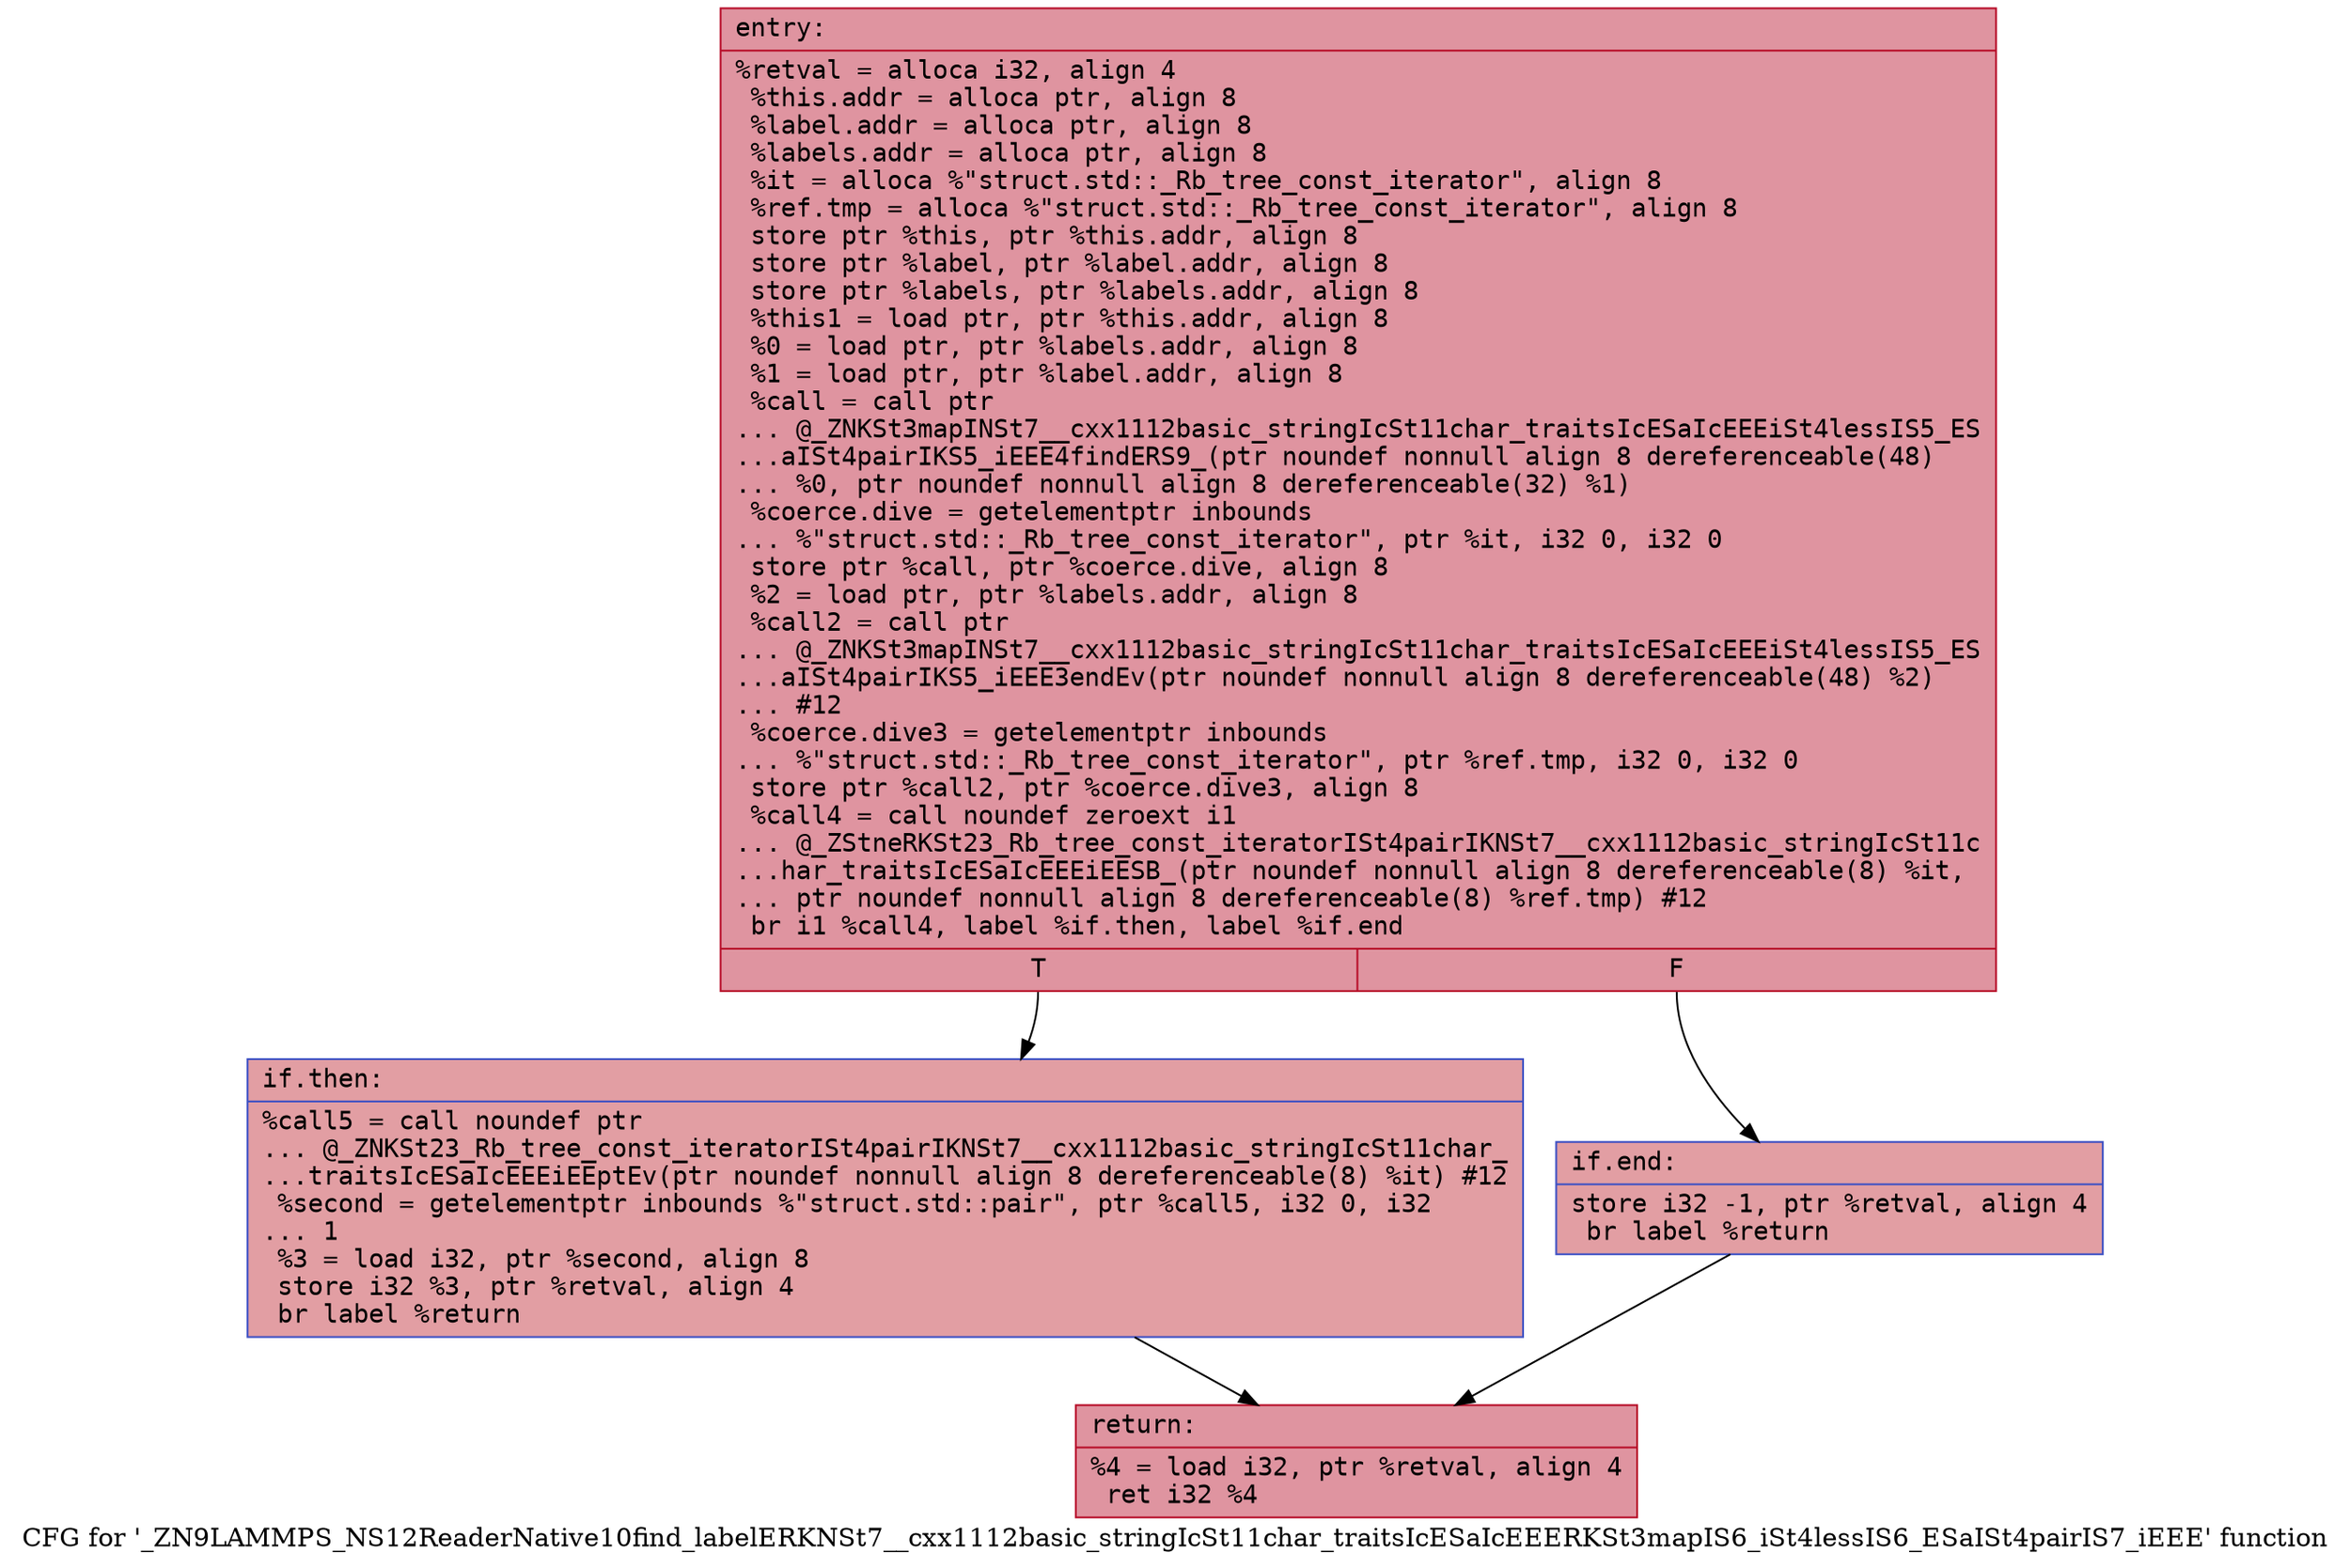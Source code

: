 digraph "CFG for '_ZN9LAMMPS_NS12ReaderNative10find_labelERKNSt7__cxx1112basic_stringIcSt11char_traitsIcESaIcEEERKSt3mapIS6_iSt4lessIS6_ESaISt4pairIS7_iEEE' function" {
	label="CFG for '_ZN9LAMMPS_NS12ReaderNative10find_labelERKNSt7__cxx1112basic_stringIcSt11char_traitsIcESaIcEEERKSt3mapIS6_iSt4lessIS6_ESaISt4pairIS7_iEEE' function";

	Node0x55e98dac2330 [shape=record,color="#b70d28ff", style=filled, fillcolor="#b70d2870" fontname="Courier",label="{entry:\l|  %retval = alloca i32, align 4\l  %this.addr = alloca ptr, align 8\l  %label.addr = alloca ptr, align 8\l  %labels.addr = alloca ptr, align 8\l  %it = alloca %\"struct.std::_Rb_tree_const_iterator\", align 8\l  %ref.tmp = alloca %\"struct.std::_Rb_tree_const_iterator\", align 8\l  store ptr %this, ptr %this.addr, align 8\l  store ptr %label, ptr %label.addr, align 8\l  store ptr %labels, ptr %labels.addr, align 8\l  %this1 = load ptr, ptr %this.addr, align 8\l  %0 = load ptr, ptr %labels.addr, align 8\l  %1 = load ptr, ptr %label.addr, align 8\l  %call = call ptr\l... @_ZNKSt3mapINSt7__cxx1112basic_stringIcSt11char_traitsIcESaIcEEEiSt4lessIS5_ES\l...aISt4pairIKS5_iEEE4findERS9_(ptr noundef nonnull align 8 dereferenceable(48)\l... %0, ptr noundef nonnull align 8 dereferenceable(32) %1)\l  %coerce.dive = getelementptr inbounds\l... %\"struct.std::_Rb_tree_const_iterator\", ptr %it, i32 0, i32 0\l  store ptr %call, ptr %coerce.dive, align 8\l  %2 = load ptr, ptr %labels.addr, align 8\l  %call2 = call ptr\l... @_ZNKSt3mapINSt7__cxx1112basic_stringIcSt11char_traitsIcESaIcEEEiSt4lessIS5_ES\l...aISt4pairIKS5_iEEE3endEv(ptr noundef nonnull align 8 dereferenceable(48) %2)\l... #12\l  %coerce.dive3 = getelementptr inbounds\l... %\"struct.std::_Rb_tree_const_iterator\", ptr %ref.tmp, i32 0, i32 0\l  store ptr %call2, ptr %coerce.dive3, align 8\l  %call4 = call noundef zeroext i1\l... @_ZStneRKSt23_Rb_tree_const_iteratorISt4pairIKNSt7__cxx1112basic_stringIcSt11c\l...har_traitsIcESaIcEEEiEESB_(ptr noundef nonnull align 8 dereferenceable(8) %it,\l... ptr noundef nonnull align 8 dereferenceable(8) %ref.tmp) #12\l  br i1 %call4, label %if.then, label %if.end\l|{<s0>T|<s1>F}}"];
	Node0x55e98dac2330:s0 -> Node0x55e98dac35c0[tooltip="entry -> if.then\nProbability 50.00%" ];
	Node0x55e98dac2330:s1 -> Node0x55e98dac3670[tooltip="entry -> if.end\nProbability 50.00%" ];
	Node0x55e98dac35c0 [shape=record,color="#3d50c3ff", style=filled, fillcolor="#be242e70" fontname="Courier",label="{if.then:\l|  %call5 = call noundef ptr\l... @_ZNKSt23_Rb_tree_const_iteratorISt4pairIKNSt7__cxx1112basic_stringIcSt11char_\l...traitsIcESaIcEEEiEEptEv(ptr noundef nonnull align 8 dereferenceable(8) %it) #12\l  %second = getelementptr inbounds %\"struct.std::pair\", ptr %call5, i32 0, i32\l... 1\l  %3 = load i32, ptr %second, align 8\l  store i32 %3, ptr %retval, align 4\l  br label %return\l}"];
	Node0x55e98dac35c0 -> Node0x55e98dac3c10[tooltip="if.then -> return\nProbability 100.00%" ];
	Node0x55e98dac3670 [shape=record,color="#3d50c3ff", style=filled, fillcolor="#be242e70" fontname="Courier",label="{if.end:\l|  store i32 -1, ptr %retval, align 4\l  br label %return\l}"];
	Node0x55e98dac3670 -> Node0x55e98dac3c10[tooltip="if.end -> return\nProbability 100.00%" ];
	Node0x55e98dac3c10 [shape=record,color="#b70d28ff", style=filled, fillcolor="#b70d2870" fontname="Courier",label="{return:\l|  %4 = load i32, ptr %retval, align 4\l  ret i32 %4\l}"];
}
